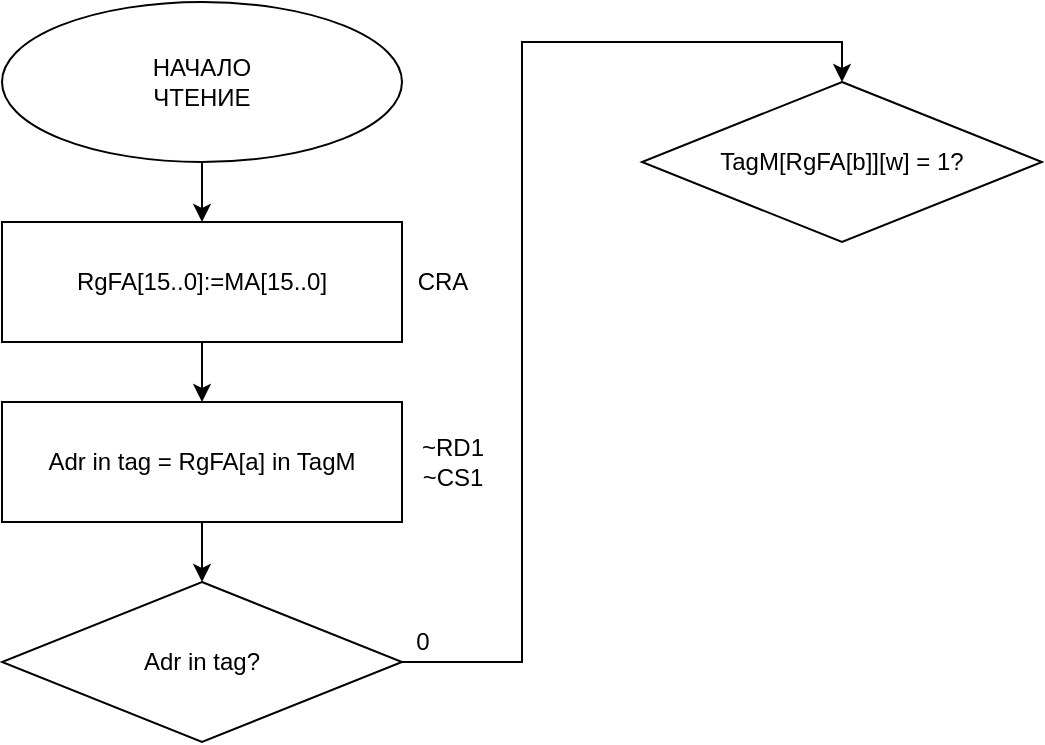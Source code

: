 <mxfile version="18.0.0" type="device"><diagram id="ZVG4ayl0jMjlPZMQc5-Q" name="Страница 1"><mxGraphModel dx="702" dy="857" grid="1" gridSize="10" guides="1" tooltips="1" connect="1" arrows="1" fold="1" page="1" pageScale="1" pageWidth="1654" pageHeight="1169" math="0" shadow="0"><root><mxCell id="0"/><mxCell id="1" parent="0"/><mxCell id="_T57at2fh8GZGRzMobSX-4" style="edgeStyle=orthogonalEdgeStyle;rounded=0;orthogonalLoop=1;jettySize=auto;html=1;exitX=0.5;exitY=1;exitDx=0;exitDy=0;entryX=0.5;entryY=0;entryDx=0;entryDy=0;" edge="1" parent="1" source="_T57at2fh8GZGRzMobSX-2" target="_T57at2fh8GZGRzMobSX-3"><mxGeometry relative="1" as="geometry"/></mxCell><mxCell id="_T57at2fh8GZGRzMobSX-2" value="НАЧАЛО&lt;br&gt;ЧТЕНИЕ" style="ellipse;whiteSpace=wrap;html=1;" vertex="1" parent="1"><mxGeometry x="120" y="120" width="200" height="80" as="geometry"/></mxCell><mxCell id="_T57at2fh8GZGRzMobSX-7" style="edgeStyle=orthogonalEdgeStyle;rounded=0;orthogonalLoop=1;jettySize=auto;html=1;exitX=0.5;exitY=1;exitDx=0;exitDy=0;" edge="1" parent="1" source="_T57at2fh8GZGRzMobSX-3" target="_T57at2fh8GZGRzMobSX-6"><mxGeometry relative="1" as="geometry"/></mxCell><mxCell id="_T57at2fh8GZGRzMobSX-3" value="RgFA[15..0]:=MA[15..0]" style="rounded=0;whiteSpace=wrap;html=1;" vertex="1" parent="1"><mxGeometry x="120" y="230" width="200" height="60" as="geometry"/></mxCell><mxCell id="_T57at2fh8GZGRzMobSX-5" value="CRA" style="text;html=1;align=center;verticalAlign=middle;resizable=0;points=[];autosize=1;strokeColor=none;fillColor=none;" vertex="1" parent="1"><mxGeometry x="320" y="250" width="40" height="20" as="geometry"/></mxCell><mxCell id="_T57at2fh8GZGRzMobSX-10" style="edgeStyle=orthogonalEdgeStyle;rounded=0;orthogonalLoop=1;jettySize=auto;html=1;exitX=0.5;exitY=1;exitDx=0;exitDy=0;entryX=0.5;entryY=0;entryDx=0;entryDy=0;" edge="1" parent="1" source="_T57at2fh8GZGRzMobSX-6" target="_T57at2fh8GZGRzMobSX-9"><mxGeometry relative="1" as="geometry"/></mxCell><mxCell id="_T57at2fh8GZGRzMobSX-6" value="Adr in tag = RgFA[a] in TagM" style="rounded=0;whiteSpace=wrap;html=1;" vertex="1" parent="1"><mxGeometry x="120" y="320" width="200" height="60" as="geometry"/></mxCell><mxCell id="_T57at2fh8GZGRzMobSX-8" value="~RD1&lt;br&gt;~CS1" style="text;html=1;align=center;verticalAlign=middle;resizable=0;points=[];autosize=1;strokeColor=none;fillColor=none;" vertex="1" parent="1"><mxGeometry x="320" y="335" width="50" height="30" as="geometry"/></mxCell><mxCell id="_T57at2fh8GZGRzMobSX-12" style="edgeStyle=orthogonalEdgeStyle;rounded=0;orthogonalLoop=1;jettySize=auto;html=1;exitX=1;exitY=0.5;exitDx=0;exitDy=0;entryX=0.5;entryY=0;entryDx=0;entryDy=0;" edge="1" parent="1" source="_T57at2fh8GZGRzMobSX-9" target="_T57at2fh8GZGRzMobSX-14"><mxGeometry relative="1" as="geometry"><mxPoint x="540" y="160" as="targetPoint"/></mxGeometry></mxCell><mxCell id="_T57at2fh8GZGRzMobSX-9" value="Adr in tag?" style="rhombus;whiteSpace=wrap;html=1;" vertex="1" parent="1"><mxGeometry x="120" y="410" width="200" height="80" as="geometry"/></mxCell><mxCell id="_T57at2fh8GZGRzMobSX-13" value="0" style="text;html=1;align=center;verticalAlign=middle;resizable=0;points=[];autosize=1;strokeColor=none;fillColor=none;" vertex="1" parent="1"><mxGeometry x="320" y="430" width="20" height="20" as="geometry"/></mxCell><mxCell id="_T57at2fh8GZGRzMobSX-14" value="TagM[RgFA[b]][w] = 1?" style="rhombus;whiteSpace=wrap;html=1;" vertex="1" parent="1"><mxGeometry x="440" y="160" width="200" height="80" as="geometry"/></mxCell></root></mxGraphModel></diagram></mxfile>